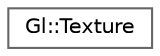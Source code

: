 digraph "Graphical Class Hierarchy"
{
 // LATEX_PDF_SIZE
  bgcolor="transparent";
  edge [fontname=Helvetica,fontsize=10,labelfontname=Helvetica,labelfontsize=10];
  node [fontname=Helvetica,fontsize=10,shape=box,height=0.2,width=0.4];
  rankdir="LR";
  Node0 [id="Node000000",label="Gl::Texture",height=0.2,width=0.4,color="grey40", fillcolor="white", style="filled",URL="$class_gl_1_1_texture.html",tooltip=" "];
}

